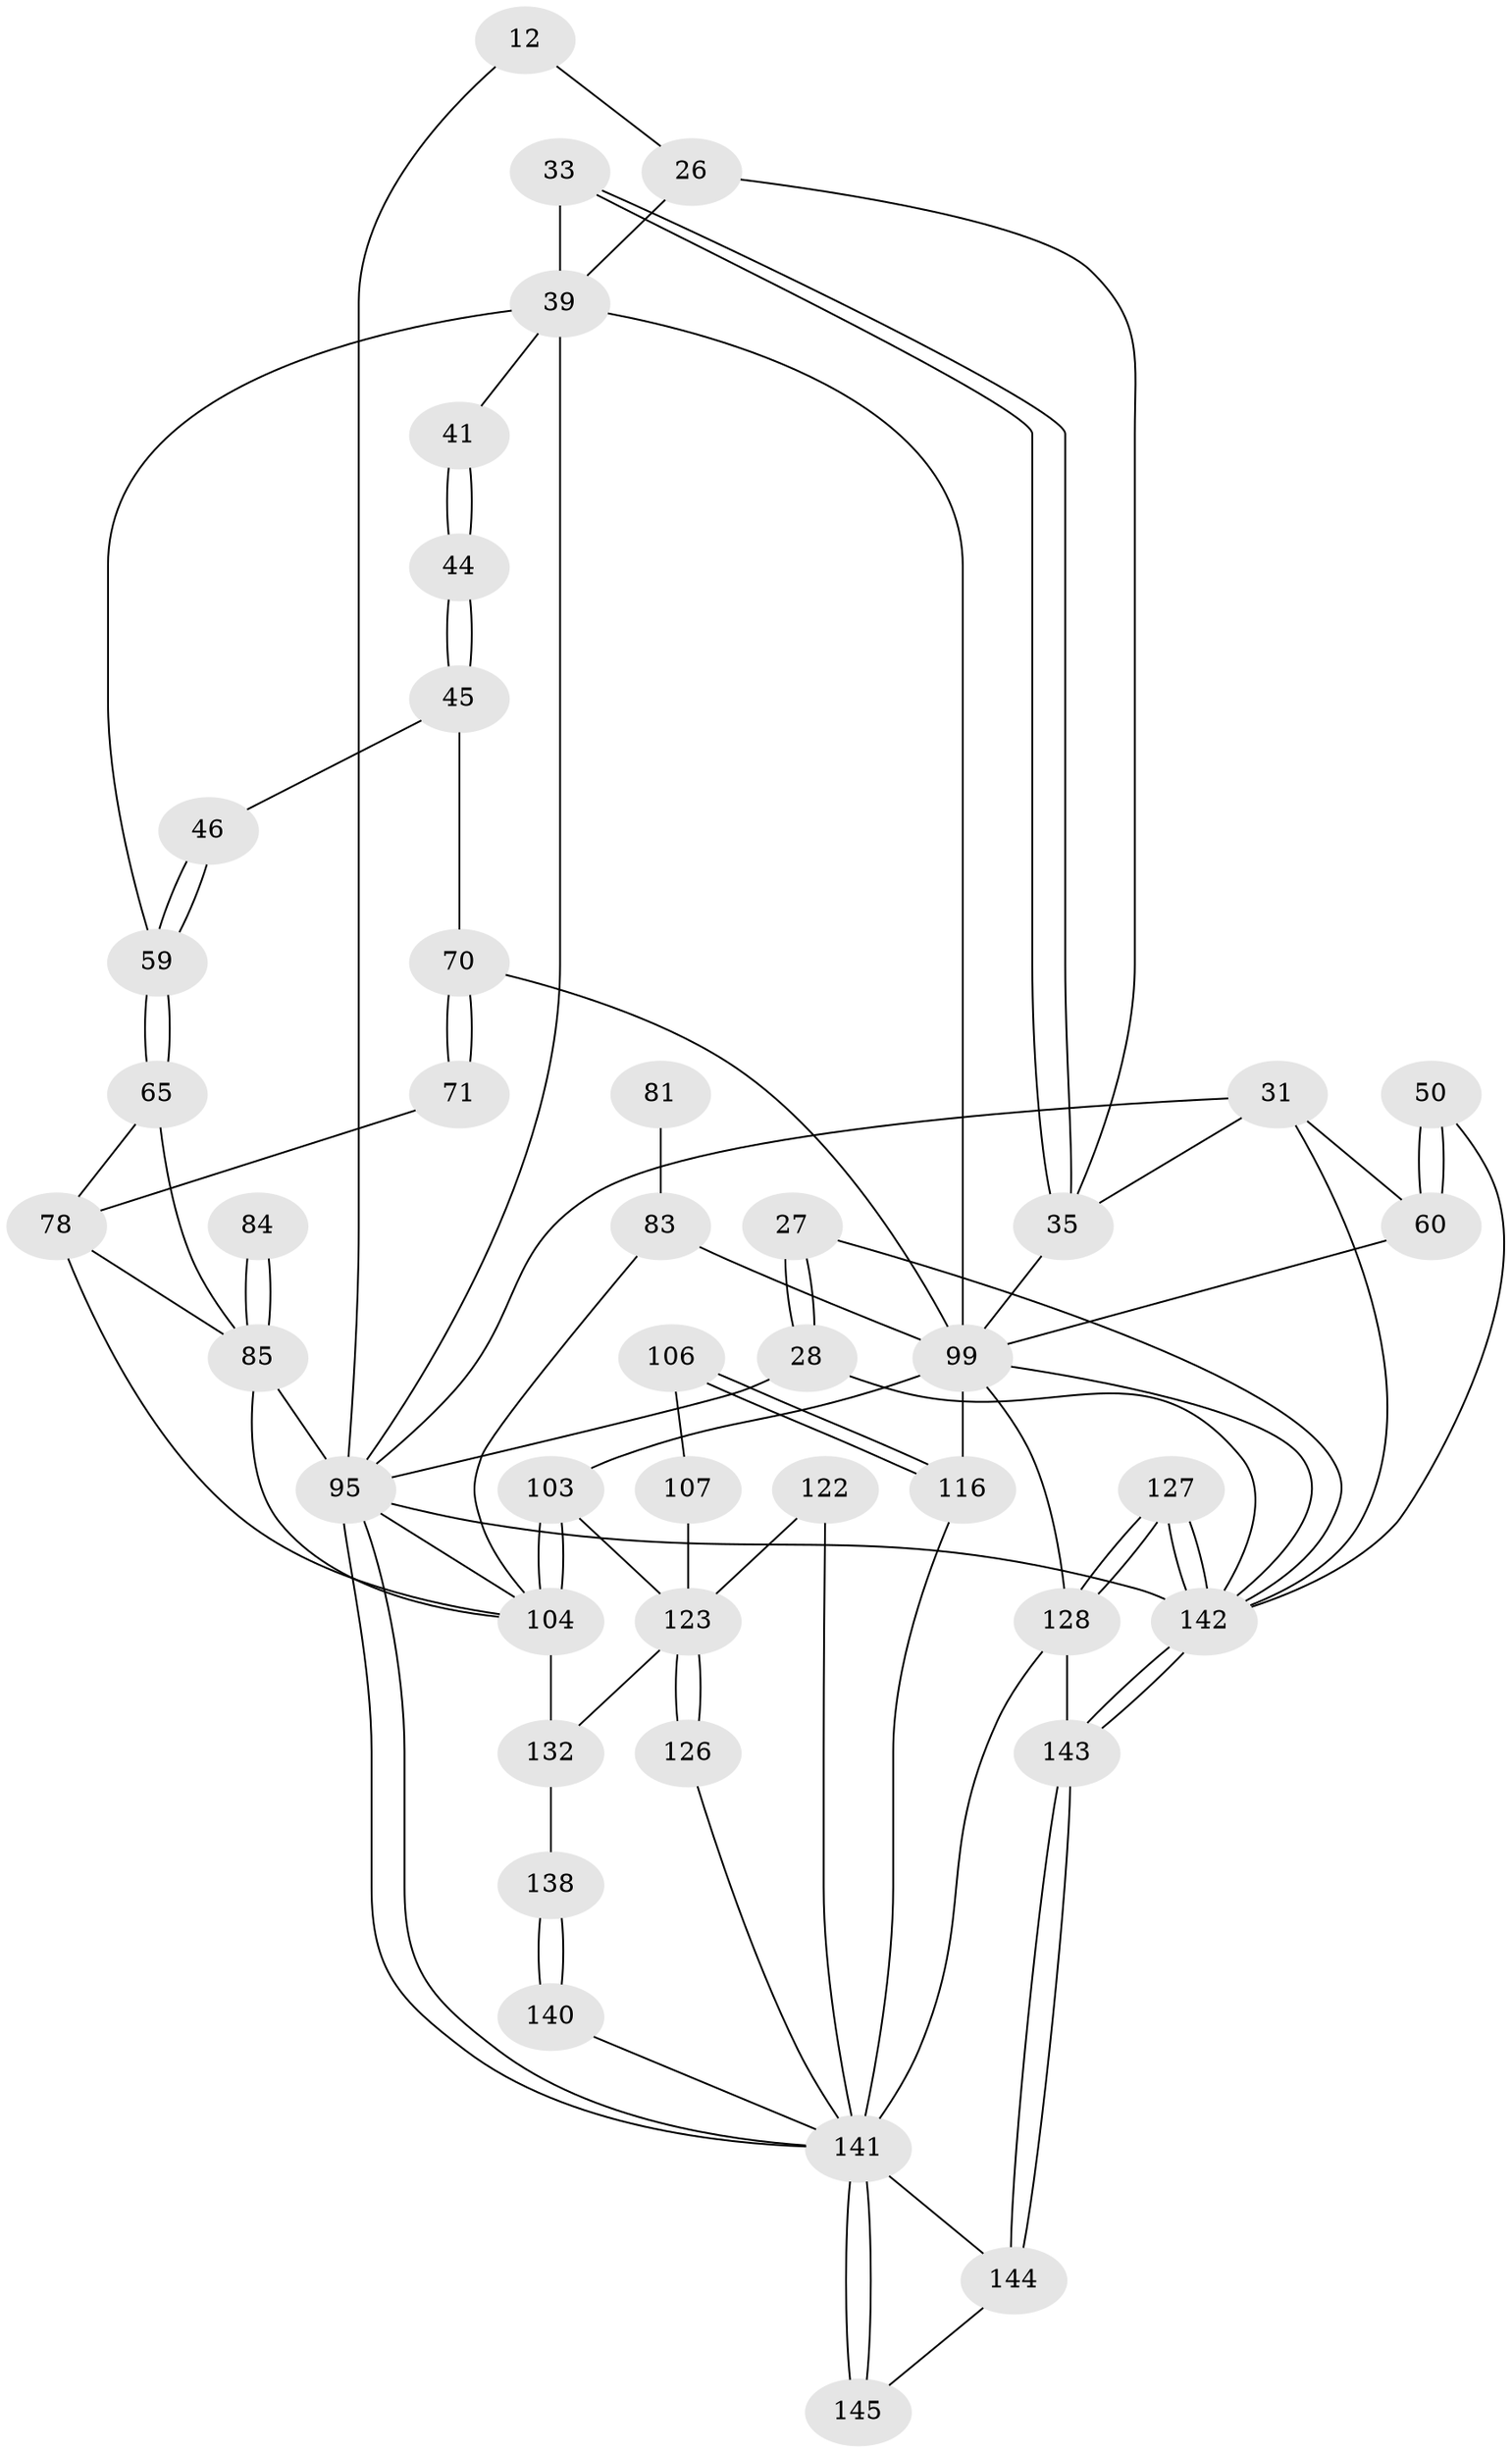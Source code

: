 // original degree distribution, {3: 0.020689655172413793, 5: 0.46206896551724136, 4: 0.2620689655172414, 6: 0.25517241379310346}
// Generated by graph-tools (version 1.1) at 2025/04/03/04/25 22:04:53]
// undirected, 43 vertices, 91 edges
graph export_dot {
graph [start="1"]
  node [color=gray90,style=filled];
  12 [pos="+0.5008009472169275+0.043431956584519815",super="+11"];
  26 [pos="+0.5802521726737642+0.11075329611481725",super="+22"];
  27 [pos="+1+0.12703983564968635"];
  28 [pos="+0.9810824879653378+0.156798393852803",super="+4+17"];
  31 [pos="+0.7830852650237461+0.15992878172994446",super="+20+23"];
  33 [pos="+0.5451662121723448+0.17971279080352356"];
  35 [pos="+0.6146675356845815+0.21958462984914082",super="+24+25"];
  39 [pos="+0.502523458630307+0.2137919653917137",super="+34+29"];
  41 [pos="+0.3766730250701617+0.14676362076393495",super="+40"];
  44 [pos="+0.41436317942684964+0.23955060570842007"];
  45 [pos="+0.383899983959858+0.2705761753930946"];
  46 [pos="+0.34769638537384495+0.24927295607734917"];
  50 [pos="+0.7313898741116158+0.27967268416496677"];
  59 [pos="+0.2895270081243938+0.32694910382075043",super="+51+47"];
  60 [pos="+0.7064219648511012+0.3072095408563029",super="+37+36"];
  65 [pos="+0.286760264688242+0.33215679206382165",super="+61"];
  70 [pos="+0.49459935133177163+0.44249097603392645",super="+57+58"];
  71 [pos="+0.3942681994373656+0.3595468343689109"];
  78 [pos="+0.24738626534501099+0.43718064868423917",super="+73+76"];
  81 [pos="+0.3562708473748226+0.4107737469135629"];
  83 [pos="+0.3618062993067826+0.46717831304109586",super="+80"];
  84 [pos="+0+0.24042853700401942"];
  85 [pos="+0+0.4563395945820327",super="+77+63+64"];
  95 [pos="+0+1",super="+18+9+30"];
  99 [pos="+0.48060164861330623+0.5321700181171053",super="+82+56+66+90"];
  103 [pos="+0.18433640598708428+0.6418002009167632",super="+102"];
  104 [pos="+0.1530853322091922+0.6918445753351407",super="+93+94+92+97"];
  106 [pos="+0.5111201663149144+0.6300915822600173"];
  107 [pos="+0.5102730036652459+0.6316075516201518"];
  116 [pos="+0.6421958219488876+0.68982285457059",super="+87+98"];
  122 [pos="+0.4831917154256408+0.7242558144829295"];
  123 [pos="+0.3697084922940245+0.7359261263082192",super="+111+112+115"];
  126 [pos="+0.34699561434621734+0.8363417099174736"];
  127 [pos="+0.9561437489847152+0.830827103731846"];
  128 [pos="+0.9237691192756996+0.8242052225787317",super="+117+119"];
  132 [pos="+0.10422069443816494+0.7886388313815337",super="+114"];
  138 [pos="+0.14747211715450267+0.8294819618130552",super="+137"];
  140 [pos="+0.23766301858594469+0.9565675068949648"];
  141 [pos="+0.14742133535242805+1",super="+139+136+135+125"];
  142 [pos="+0.8320278775574149+1",super="+105+89"];
  143 [pos="+0.7436205198103545+1",super="+130+129+131"];
  144 [pos="+0.6582805234428023+1",super="+134+133"];
  145 [pos="+0.5136132601486556+1"];
  12 -- 26 [weight=2];
  12 -- 95 [weight=2];
  26 -- 35;
  26 -- 39 [weight=2];
  27 -- 28 [weight=2];
  27 -- 28;
  27 -- 142;
  28 -- 142;
  28 -- 95 [weight=4];
  31 -- 60 [weight=2];
  31 -- 35;
  31 -- 95 [weight=2];
  31 -- 142;
  33 -- 35 [weight=2];
  33 -- 35;
  33 -- 39;
  35 -- 99;
  39 -- 41 [weight=2];
  39 -- 59;
  39 -- 95;
  39 -- 99;
  41 -- 44 [weight=2];
  41 -- 44;
  44 -- 45;
  44 -- 45;
  45 -- 46;
  45 -- 70;
  46 -- 59 [weight=2];
  46 -- 59;
  50 -- 60 [weight=2];
  50 -- 60;
  50 -- 142;
  59 -- 65 [weight=2];
  59 -- 65;
  60 -- 99 [weight=2];
  65 -- 85;
  65 -- 78 [weight=2];
  70 -- 71 [weight=2];
  70 -- 71;
  70 -- 99 [weight=2];
  71 -- 78;
  78 -- 85 [weight=2];
  78 -- 104 [weight=2];
  81 -- 83 [weight=2];
  83 -- 99;
  83 -- 104;
  84 -- 85 [weight=3];
  84 -- 85;
  85 -- 95;
  85 -- 104;
  95 -- 141;
  95 -- 141;
  95 -- 142 [weight=2];
  95 -- 104;
  99 -- 116 [weight=3];
  99 -- 103;
  99 -- 128;
  99 -- 142 [weight=2];
  103 -- 104 [weight=3];
  103 -- 104;
  103 -- 123 [weight=2];
  104 -- 132 [weight=2];
  106 -- 107;
  106 -- 116 [weight=2];
  106 -- 116;
  107 -- 123 [weight=2];
  116 -- 141;
  122 -- 123 [weight=2];
  122 -- 141;
  123 -- 126 [weight=2];
  123 -- 126;
  123 -- 132;
  126 -- 141;
  127 -- 128;
  127 -- 128;
  127 -- 142 [weight=2];
  127 -- 142;
  128 -- 143 [weight=3];
  128 -- 141;
  132 -- 138 [weight=2];
  138 -- 140 [weight=2];
  138 -- 140;
  140 -- 141;
  141 -- 145 [weight=2];
  141 -- 145;
  141 -- 144 [weight=2];
  142 -- 143;
  142 -- 143;
  143 -- 144 [weight=2];
  143 -- 144;
  144 -- 145;
}

